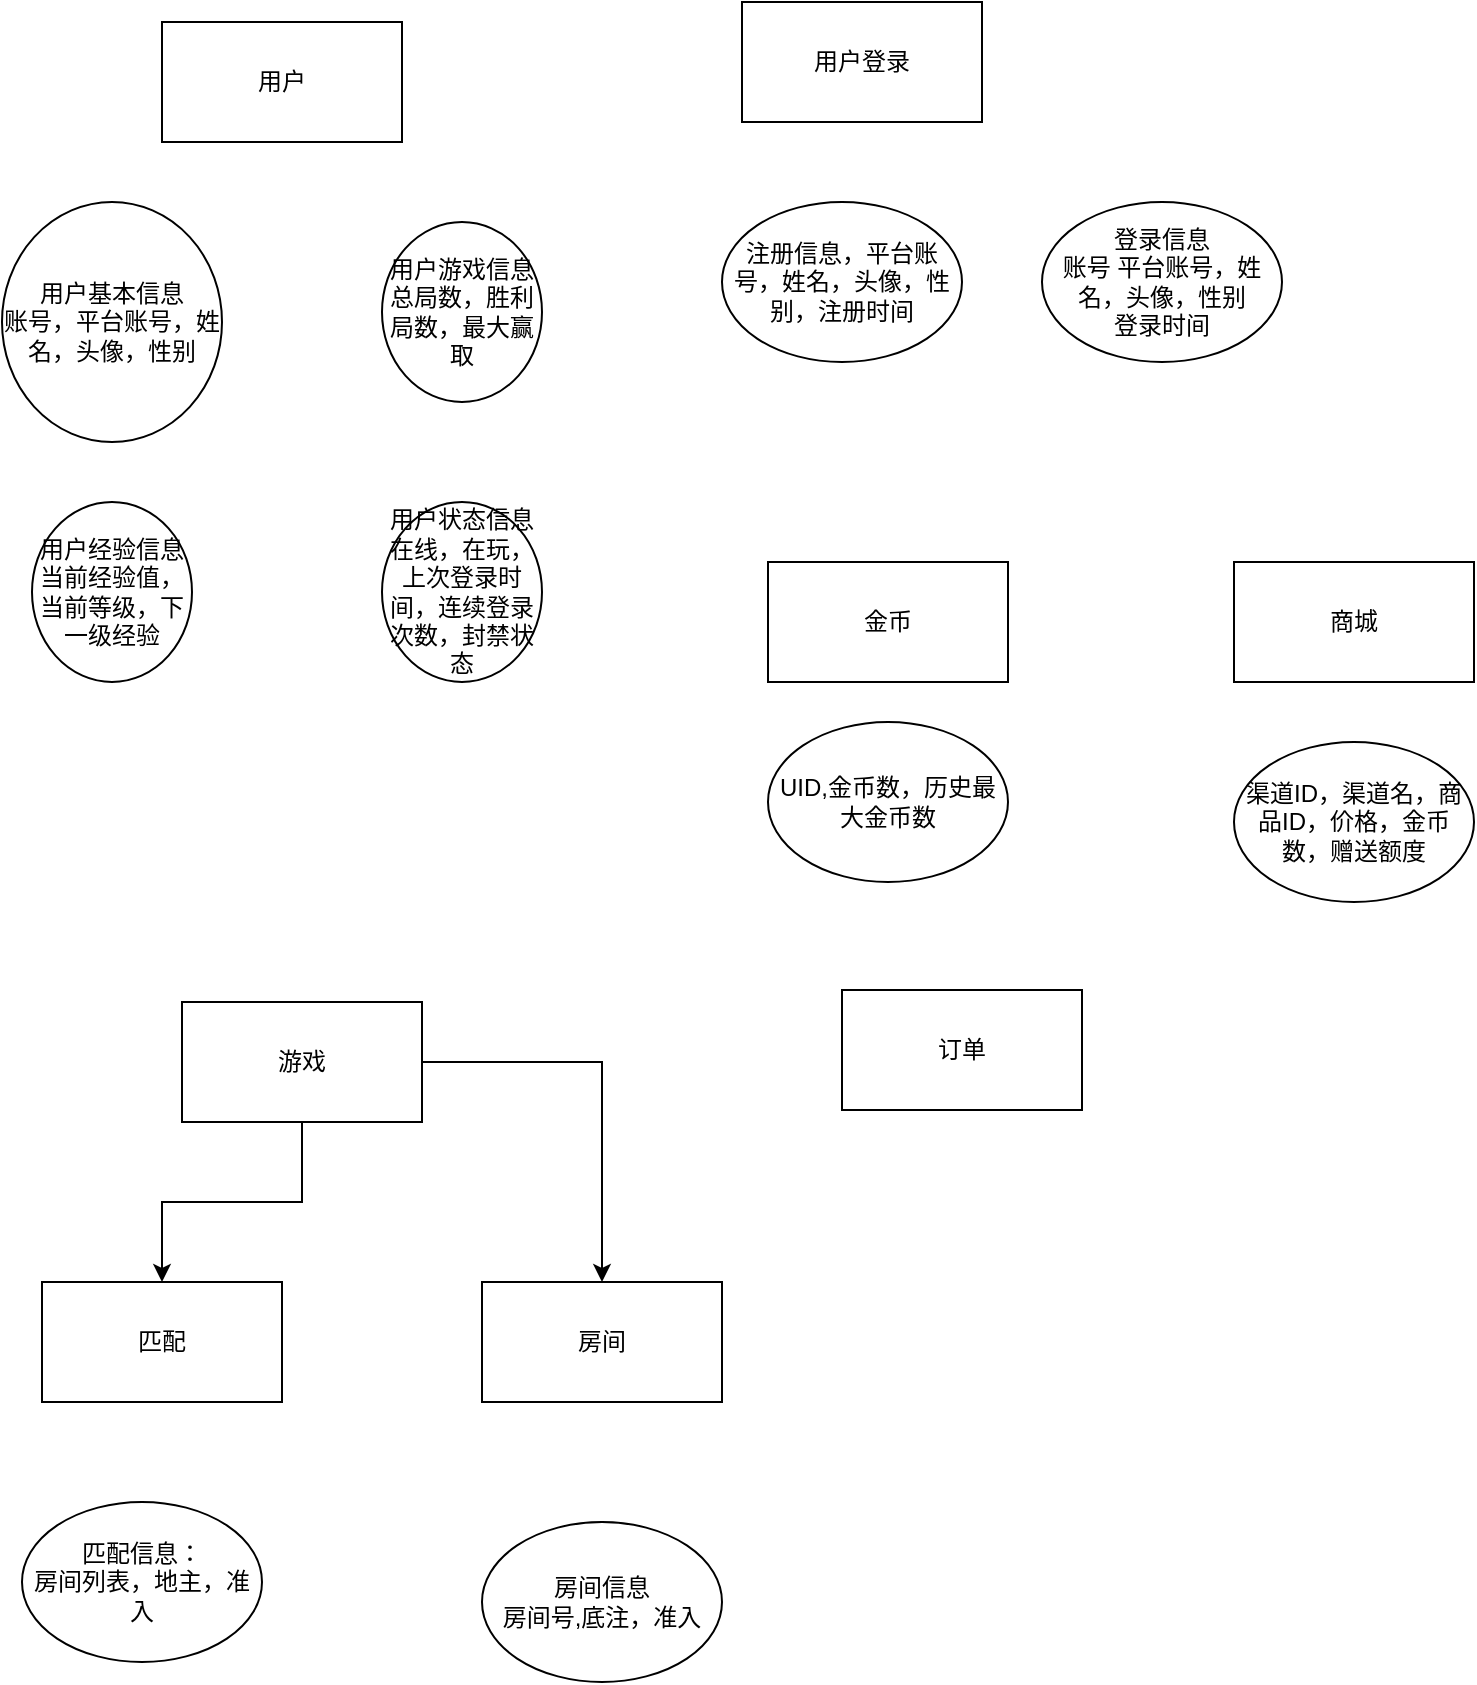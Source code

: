 <mxfile version="10.9.8" type="device"><diagram id="u4Ib_riUKSjoxOXX5_pO" name="第 1 页"><mxGraphModel dx="1550" dy="870" grid="1" gridSize="10" guides="1" tooltips="1" connect="1" arrows="1" fold="1" page="1" pageScale="1" pageWidth="827" pageHeight="1169" math="0" shadow="0"><root><mxCell id="0"/><mxCell id="1" parent="0"/><mxCell id="3erh3Nf1Dn42KMWxdlwk-1" value="用户" style="rounded=0;whiteSpace=wrap;html=1;" vertex="1" parent="1"><mxGeometry x="110" y="70" width="120" height="60" as="geometry"/></mxCell><mxCell id="3erh3Nf1Dn42KMWxdlwk-3" value="用户基本信息&lt;br&gt;账号，平台账号，姓名，头像，性别" style="ellipse;whiteSpace=wrap;html=1;" vertex="1" parent="1"><mxGeometry x="30" y="160" width="110" height="120" as="geometry"/></mxCell><mxCell id="3erh3Nf1Dn42KMWxdlwk-4" value="用户游戏信息&lt;br&gt;总局数，胜利局数，最大赢取" style="ellipse;whiteSpace=wrap;html=1;" vertex="1" parent="1"><mxGeometry x="220" y="170" width="80" height="90" as="geometry"/></mxCell><mxCell id="3erh3Nf1Dn42KMWxdlwk-5" value="用户经验信息&lt;br&gt;当前经验值，当前等级，下一级经验" style="ellipse;whiteSpace=wrap;html=1;" vertex="1" parent="1"><mxGeometry x="45" y="310" width="80" height="90" as="geometry"/></mxCell><mxCell id="3erh3Nf1Dn42KMWxdlwk-6" value="用户状态信息&lt;br&gt;在线，在玩，上次登录时间，连续登录次数，封禁状态" style="ellipse;whiteSpace=wrap;html=1;" vertex="1" parent="1"><mxGeometry x="220" y="310" width="80" height="90" as="geometry"/></mxCell><mxCell id="3erh3Nf1Dn42KMWxdlwk-7" value="用户登录" style="rounded=0;whiteSpace=wrap;html=1;" vertex="1" parent="1"><mxGeometry x="400" y="60" width="120" height="60" as="geometry"/></mxCell><mxCell id="3erh3Nf1Dn42KMWxdlwk-8" value="注册信息，平台账号，姓名，头像，性别，注册时间" style="ellipse;whiteSpace=wrap;html=1;" vertex="1" parent="1"><mxGeometry x="390" y="160" width="120" height="80" as="geometry"/></mxCell><mxCell id="3erh3Nf1Dn42KMWxdlwk-9" value="登录信息&lt;br&gt;账号 平台账号，姓名，头像，性别&lt;br&gt;登录时间" style="ellipse;whiteSpace=wrap;html=1;" vertex="1" parent="1"><mxGeometry x="550" y="160" width="120" height="80" as="geometry"/></mxCell><mxCell id="3erh3Nf1Dn42KMWxdlwk-17" style="edgeStyle=orthogonalEdgeStyle;rounded=0;orthogonalLoop=1;jettySize=auto;html=1;exitX=0.5;exitY=1;exitDx=0;exitDy=0;entryX=0.5;entryY=0;entryDx=0;entryDy=0;" edge="1" parent="1" source="3erh3Nf1Dn42KMWxdlwk-11" target="3erh3Nf1Dn42KMWxdlwk-14"><mxGeometry relative="1" as="geometry"/></mxCell><mxCell id="3erh3Nf1Dn42KMWxdlwk-18" style="edgeStyle=orthogonalEdgeStyle;rounded=0;orthogonalLoop=1;jettySize=auto;html=1;entryX=0.5;entryY=0;entryDx=0;entryDy=0;" edge="1" parent="1" source="3erh3Nf1Dn42KMWxdlwk-11" target="3erh3Nf1Dn42KMWxdlwk-15"><mxGeometry relative="1" as="geometry"/></mxCell><mxCell id="3erh3Nf1Dn42KMWxdlwk-11" value="游戏" style="rounded=0;whiteSpace=wrap;html=1;" vertex="1" parent="1"><mxGeometry x="120" y="560" width="120" height="60" as="geometry"/></mxCell><mxCell id="3erh3Nf1Dn42KMWxdlwk-14" value="匹配" style="rounded=0;whiteSpace=wrap;html=1;" vertex="1" parent="1"><mxGeometry x="50" y="700" width="120" height="60" as="geometry"/></mxCell><mxCell id="3erh3Nf1Dn42KMWxdlwk-15" value="房间" style="rounded=0;whiteSpace=wrap;html=1;" vertex="1" parent="1"><mxGeometry x="270" y="700" width="120" height="60" as="geometry"/></mxCell><mxCell id="3erh3Nf1Dn42KMWxdlwk-16" value="匹配信息：&lt;br&gt;房间列表，地主，准入" style="ellipse;whiteSpace=wrap;html=1;" vertex="1" parent="1"><mxGeometry x="40" y="810" width="120" height="80" as="geometry"/></mxCell><mxCell id="3erh3Nf1Dn42KMWxdlwk-19" value="房间信息&lt;br&gt;房间号,底注，准入" style="ellipse;whiteSpace=wrap;html=1;" vertex="1" parent="1"><mxGeometry x="270" y="820" width="120" height="80" as="geometry"/></mxCell><mxCell id="3erh3Nf1Dn42KMWxdlwk-20" value="金币" style="rounded=0;whiteSpace=wrap;html=1;" vertex="1" parent="1"><mxGeometry x="413" y="340" width="120" height="60" as="geometry"/></mxCell><mxCell id="3erh3Nf1Dn42KMWxdlwk-21" value="UID,金币数，历史最大金币数" style="ellipse;whiteSpace=wrap;html=1;" vertex="1" parent="1"><mxGeometry x="413" y="420" width="120" height="80" as="geometry"/></mxCell><mxCell id="3erh3Nf1Dn42KMWxdlwk-22" value="商城" style="rounded=0;whiteSpace=wrap;html=1;" vertex="1" parent="1"><mxGeometry x="646" y="340" width="120" height="60" as="geometry"/></mxCell><mxCell id="3erh3Nf1Dn42KMWxdlwk-23" value="渠道ID，渠道名，商品ID，价格，金币数，赠送额度" style="ellipse;whiteSpace=wrap;html=1;" vertex="1" parent="1"><mxGeometry x="646" y="430" width="120" height="80" as="geometry"/></mxCell><mxCell id="3erh3Nf1Dn42KMWxdlwk-24" value="订单" style="rounded=0;whiteSpace=wrap;html=1;" vertex="1" parent="1"><mxGeometry x="450" y="554" width="120" height="60" as="geometry"/></mxCell></root></mxGraphModel></diagram></mxfile>